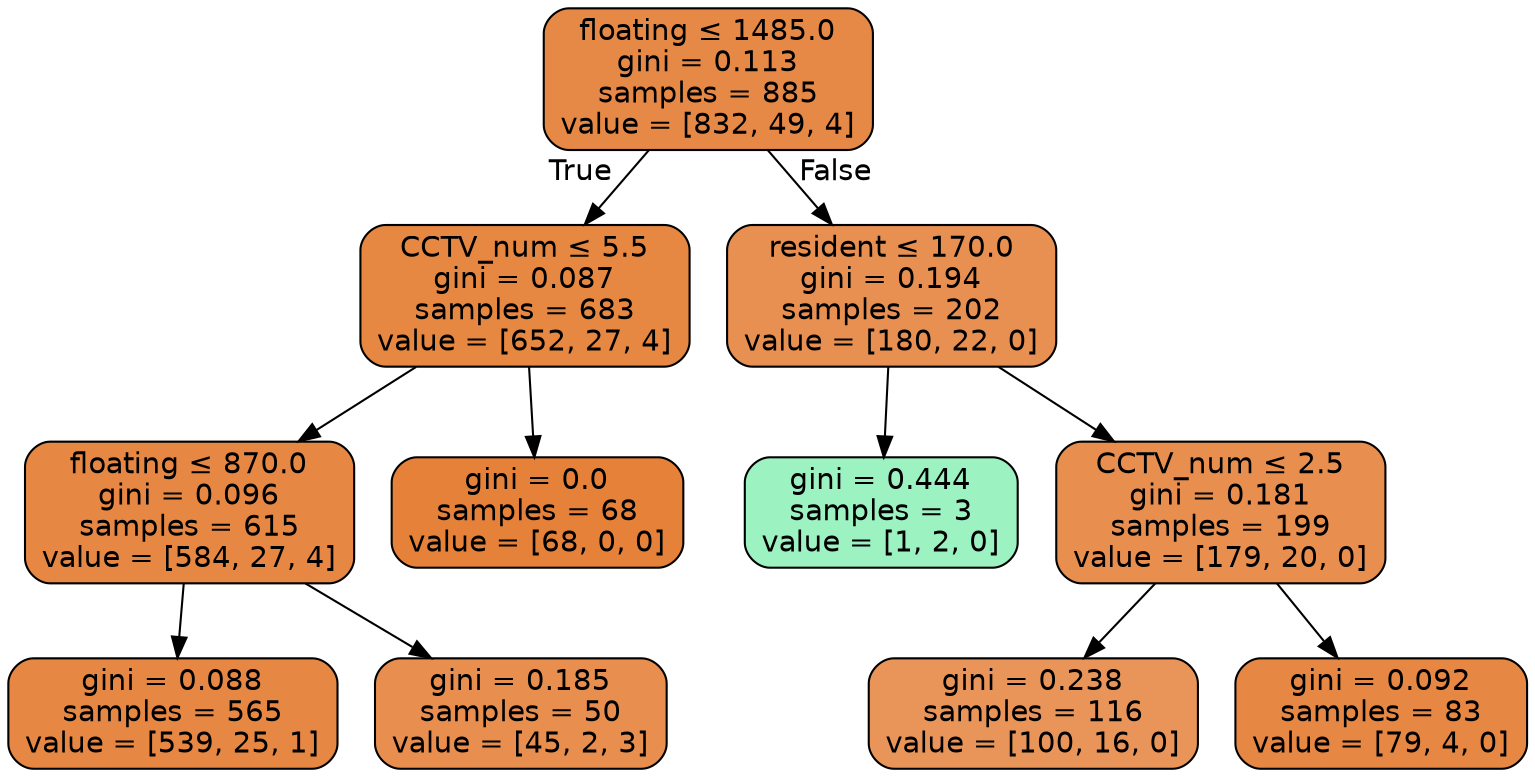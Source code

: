 digraph Tree {
node [shape=box, style="filled, rounded", color="black", fontname=helvetica] ;
edge [fontname=helvetica] ;
0 [label=<floating &le; 1485.0<br/>gini = 0.113<br/>samples = 885<br/>value = [832, 49, 4]>, fillcolor="#e78946"] ;
1 [label=<CCTV_num &le; 5.5<br/>gini = 0.087<br/>samples = 683<br/>value = [652, 27, 4]>, fillcolor="#e68742"] ;
0 -> 1 [labeldistance=2.5, labelangle=45, headlabel="True"] ;
2 [label=<floating &le; 870.0<br/>gini = 0.096<br/>samples = 615<br/>value = [584, 27, 4]>, fillcolor="#e68843"] ;
1 -> 2 ;
3 [label=<gini = 0.088<br/>samples = 565<br/>value = [539, 25, 1]>, fillcolor="#e68743"] ;
2 -> 3 ;
4 [label=<gini = 0.185<br/>samples = 50<br/>value = [45, 2, 3]>, fillcolor="#e88e4e"] ;
2 -> 4 ;
5 [label=<gini = 0.0<br/>samples = 68<br/>value = [68, 0, 0]>, fillcolor="#e58139"] ;
1 -> 5 ;
6 [label=<resident &le; 170.0<br/>gini = 0.194<br/>samples = 202<br/>value = [180, 22, 0]>, fillcolor="#e89051"] ;
0 -> 6 [labeldistance=2.5, labelangle=-45, headlabel="False"] ;
7 [label=<gini = 0.444<br/>samples = 3<br/>value = [1, 2, 0]>, fillcolor="#9cf2c0"] ;
6 -> 7 ;
8 [label=<CCTV_num &le; 2.5<br/>gini = 0.181<br/>samples = 199<br/>value = [179, 20, 0]>, fillcolor="#e88f4f"] ;
6 -> 8 ;
9 [label=<gini = 0.238<br/>samples = 116<br/>value = [100, 16, 0]>, fillcolor="#e99559"] ;
8 -> 9 ;
10 [label=<gini = 0.092<br/>samples = 83<br/>value = [79, 4, 0]>, fillcolor="#e68743"] ;
8 -> 10 ;
}